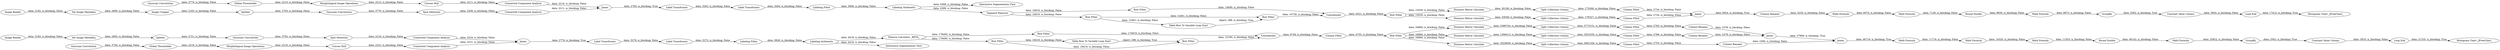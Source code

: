 digraph {
	"-5759345408167262415_15" [label="Global Thresholder"]
	"7651060780371473442_317" [label="Gaussian Convolution"]
	"-4717610089509140185_315" [label="Row Filter"]
	"-1584335111515079902_328" [label="Row Filter"]
	"-4717610089509140185_304" [label=Splitter]
	"-4717610089509140185_305" [label="Image Cropper"]
	"-4717610089509140185_336" [label="Row Filter"]
	"-4717610089509140185_316" [label="Row Filter"]
	"-4717610089509140185_354" [label="Set Image Metadata"]
	"-1584335111515079902_341" [label="Math Formula"]
	"1138793549625509235_342" [label="Math Formula"]
	"-1584335111515079902_352" [label="Column Rename"]
	"-5759345408167262415_317" [label="Gaussian Convolution"]
	"1138793549625509235_344" [label="Column Rename"]
	"-1584335111515079902_350" [label="Column Filter"]
	"-5759345408167262415_309" [label="Connected Component Analysis"]
	"-4717610089509140185_331" [label="Set Image Metadata"]
	"-1584335111515079902_349" [label="Column Filter"]
	"-4717610089509140185_343" [label="Labeling Arithmetic"]
	"-5759345408167262415_308" [label="Connected Component Analysis"]
	"-4717610089509140185_338" [label="Loop End"]
	"7651060780371473442_15" [label="Global Thresholder"]
	"-5759345408167262415_310" [label=Joiner]
	"-4717610089509140185_352" [label="Row Filter"]
	"-5759345408167262415_26" [label="Label Transformer"]
	"-4717610089509140185_346" [label="Row Filter"]
	"-1584335111515079902_329" [label="Distance Matrix Calculate"]
	"1138793549625509235_328" [label="Row Filter"]
	"-4717610089509140185_359" [label="Histogram Chart _JFreeChart_"]
	"-5759345408167262415_1" [label="Convex Hull"]
	"7651060780371473442_302" [label="Spot Detection"]
	"-4717610089509140185_351" [label="Loop End"]
	"1138793549625509235_335" [label="Column Filter"]
	"-1584335111515079902_335" [label="Distance Matrix Calculate"]
	"-1584335111515079902_340" [label="Column Filter"]
	"7651060780371473442_310" [label=Joiner]
	"-4717610089509140185_312" [label="Labeling Arithmetic"]
	"-4717610089509140185_345" [label=Splitter]
	"7651060780371473442_308" [label="Connected Component Analysis"]
	"-1584335111515079902_320" [label=Concatenate]
	"-1584335111515079902_7" [label="Split Collection Column"]
	"-1584335111515079902_353" [label="Column Rename"]
	"7651060780371473442_309" [label="Connected Component Analysis"]
	"1138793549625509235_337" [label=Joiner]
	"-1584335111515079902_343" [label="Math Formula"]
	"-4717610089509140185_318" [label="Interactive Segmentation View"]
	"7651060780371473442_314" [label="Labeling Filter"]
	"-1584335111515079902_354" [label="Math Formula"]
	"-4717610089509140185_356" [label="Feature Calculator _BETA_"]
	"-1584335111515079902_348" [label=Joiner]
	"1138793549625509235_341" [label="Math Formula"]
	"1138793549625509235_339" [label="Round Double"]
	"-5759345408167262415_314" [label="Labeling Filter"]
	"-5759345408167262415_319" [label="Morphological Image Operations"]
	"1138793549625509235_7" [label="Split Collection Column"]
	"-1584335111515079902_346" [label="Column Filter"]
	"7651060780371473442_26" [label="Label Transformer"]
	"1138793549625509235_343" [label="Math Formula"]
	"1138793549625509235_340" [label=GroupBy]
	"-1584335111515079902_336" [label="Split Collection Column"]
	"-4717610089509140185_357" [label="Constant Value Column"]
	"-4717610089509140185_335" [label="Table Row To Variable Loop Start"]
	"-1584335111515079902_351" [label=Joiner]
	"1138793549625509235_42" [label="Split Collection Column"]
	"-4717610089509140185_349" [label="Table Row To Variable Loop Start"]
	"-4717610089509140185_360" [label="Histogram Chart _JFreeChart_"]
	"7651060780371473442_1" [label="Convex Hull"]
	"-1584335111515079902_42" [label="Split Collection Column"]
	"-1584335111515079902_344" [label="Column Rename"]
	"-4717610089509140185_2" [label="Image Reader"]
	"1138793549625509235_329" [label="Distance Matrix Calculate"]
	"7651060780371473442_319" [label="Morphological Image Operations"]
	"1138793549625509235_336" [label="Column Filter"]
	"-5759345408167262415_301" [label="Gaussian Convolution"]
	"-4717610089509140185_313" [label="Segment Features"]
	"-1584335111515079902_327" [label="Distance Matrix Calculate"]
	"-4717610089509140185_355" [label="Row Filter"]
	"7651060780371473442_27" [label="Label Transformer"]
	"-1584335111515079902_345" [label=GroupBy]
	"-4717610089509140185_341" [label="Constant Value Column"]
	"1138793549625509235_320" [label=Concatenate]
	"-4717610089509140185_350" [label="Interactive Segmentation View"]
	"-5759345408167262415_27" [label="Label Transformer"]
	"1138793549625509235_327" [label="Distance Matrix Calculate"]
	"-1584335111515079902_342" [label="Math Formula"]
	"-4717610089509140185_347" [label="Image Reader"]
	"7651060780371473442_301" [label="Gaussian Convolution"]
	"-1584335111515079902_347" [label="Round Double"]
	"-5759345408167262415_302" [label="Spot Detection"]
	"-4717610089509140185_305" -> "-4717610089509140185_304" [label="data: 2183; is_blocking: False"]
	"-4717610089509140185_338" -> "-4717610089509140185_359" [label="data: 17412; is_blocking: True"]
	"-4717610089509140185_352" -> "-1584335111515079902_320" [label="data: 174919; is_blocking: False"]
	"1138793549625509235_343" -> "1138793549625509235_339" [label="data: 7129; is_blocking: False"]
	"1138793549625509235_320" -> "1138793549625509235_328" [label="data: 4421; is_blocking: False"]
	"-4717610089509140185_341" -> "-4717610089509140185_351" [label="data: 3925; is_blocking: False"]
	"1138793549625509235_340" -> "-4717610089509140185_357" [label="data: 2562; is_blocking: True"]
	"-5759345408167262415_1" -> "-5759345408167262415_309" [label="data: 2221; is_blocking: False"]
	"-1584335111515079902_354" -> "-1584335111515079902_347" [label="data: 11553; is_blocking: False"]
	"-1584335111515079902_340" -> "-1584335111515079902_328" [label="data: 4755; is_blocking: False"]
	"-1584335111515079902_336" -> "-1584335111515079902_350" [label="data: 3551635; is_blocking: False"]
	"-1584335111515079902_343" -> "-1584335111515079902_354" [label="data: 14320; is_blocking: False"]
	"-4717610089509140185_312" -> "-4717610089509140185_313" [label="data: 4388; is_blocking: False"]
	"-1584335111515079902_347" -> "-1584335111515079902_342" [label="data: 46142; is_blocking: False"]
	"-4717610089509140185_351" -> "-4717610089509140185_360" [label="data: 21325; is_blocking: True"]
	"-5759345408167262415_310" -> "-5759345408167262415_26" [label="data: 2776; is_blocking: True"]
	"1138793549625509235_335" -> "1138793549625509235_337" [label="data: 2734; is_blocking: False"]
	"1138793549625509235_7" -> "1138793549625509235_335" [label="data: 176327; is_blocking: False"]
	"-1584335111515079902_329" -> "-1584335111515079902_42" [label="data: 3589704; is_blocking: False"]
	"-5759345408167262415_309" -> "-5759345408167262415_310" [label="data: 2221; is_blocking: False"]
	"1138793549625509235_327" -> "1138793549625509235_7" [label="data: 33039; is_blocking: False"]
	"-1584335111515079902_328" -> "-1584335111515079902_335" [label="data: 34884; is_blocking: False"]
	"-1584335111515079902_327" -> "-1584335111515079902_7" [label="data: 3524838; is_blocking: False"]
	"-1584335111515079902_346" -> "-1584335111515079902_352" [label="data: 2765; is_blocking: False"]
	"-4717610089509140185_336" -> "1138793549625509235_320" [label="data: 10729; is_blocking: False"]
	"-1584335111515079902_348" -> "-1584335111515079902_341" [label="data: 46716; is_blocking: True"]
	"-5759345408167262415_301" -> "-5759345408167262415_15" [label="data: 3794; is_blocking: False"]
	"-4717610089509140185_316" -> "-4717610089509140185_336" [label="data: 12461; is_blocking: False"]
	"-1584335111515079902_349" -> "-1584335111515079902_344" [label="data: 2753; is_blocking: False"]
	"-1584335111515079902_7" -> "-1584335111515079902_349" [label="data: 5681328; is_blocking: False"]
	"7651060780371473442_314" -> "-4717610089509140185_312" [label="data: 3806; is_blocking: False"]
	"7651060780371473442_301" -> "7651060780371473442_15" [label="data: 3774; is_blocking: False"]
	"-5759345408167262415_317" -> "-5759345408167262415_302" [label="data: 3792; is_blocking: False"]
	"-5759345408167262415_314" -> "-4717610089509140185_343" [label="data: 3826; is_blocking: False"]
	"1138793549625509235_328" -> "1138793549625509235_327" [label="data: 15039; is_blocking: False"]
	"-4717610089509140185_354" -> "-4717610089509140185_345" [label="data: 2693; is_blocking: False"]
	"-5759345408167262415_302" -> "-5759345408167262415_308" [label="data: 2216; is_blocking: False"]
	"1138793549625509235_336" -> "1138793549625509235_337" [label="data: 2734; is_blocking: False"]
	"7651060780371473442_310" -> "7651060780371473442_26" [label="data: 2760; is_blocking: True"]
	"7651060780371473442_26" -> "7651060780371473442_27" [label="data: 3262; is_blocking: False"]
	"-4717610089509140185_357" -> "-4717610089509140185_338" [label="data: 3920; is_blocking: False"]
	"-1584335111515079902_350" -> "-1584335111515079902_353" [label="data: 2766; is_blocking: False"]
	"-5759345408167262415_15" -> "-5759345408167262415_319" [label="data: 2218; is_blocking: False"]
	"-1584335111515079902_328" -> "-1584335111515079902_329" [label="data: 34884; is_blocking: False"]
	"-4717610089509140185_343" -> "-4717610089509140185_356" [label="data: 4418; is_blocking: False"]
	"-1584335111515079902_341" -> "-1584335111515079902_343" [label="data: 11719; is_blocking: False"]
	"-1584335111515079902_353" -> "-1584335111515079902_351" [label="data: 2379; is_blocking: False"]
	"-5759345408167262415_27" -> "-5759345408167262415_314" [label="data: 3273; is_blocking: False"]
	"7651060780371473442_302" -> "7651060780371473442_308" [label="data: 2209; is_blocking: False"]
	"1138793549625509235_341" -> "1138793549625509235_343" [label="data: 6074; is_blocking: False"]
	"1138793549625509235_329" -> "1138793549625509235_42" [label="data: 30106; is_blocking: False"]
	"1138793549625509235_42" -> "1138793549625509235_336" [label="data: 173266; is_blocking: False"]
	"-4717610089509140185_346" -> "-4717610089509140185_349" [label="data: 18419; is_blocking: False"]
	"-4717610089509140185_331" -> "-4717610089509140185_305" [label="data: 2690; is_blocking: False"]
	"-4717610089509140185_335" -> "-4717610089509140185_336" [label="object: 288; is_blocking: True"]
	"-4717610089509140185_304" -> "7651060780371473442_317" [label="data: 2705; is_blocking: False"]
	"-1584335111515079902_320" -> "-1584335111515079902_340" [label="data: 6749; is_blocking: False"]
	"7651060780371473442_317" -> "7651060780371473442_302" [label="data: 3770; is_blocking: False"]
	"-5759345408167262415_26" -> "-5759345408167262415_27" [label="data: 3278; is_blocking: False"]
	"-1584335111515079902_345" -> "-4717610089509140185_341" [label="data: 2562; is_blocking: True"]
	"7651060780371473442_15" -> "7651060780371473442_319" [label="data: 2215; is_blocking: False"]
	"1138793549625509235_337" -> "1138793549625509235_344" [label="data: 6924; is_blocking: True"]
	"1138793549625509235_344" -> "1138793549625509235_341" [label="data: 3235; is_blocking: False"]
	"-4717610089509140185_2" -> "-4717610089509140185_331" [label="data: 2182; is_blocking: False"]
	"-4717610089509140185_355" -> "-1584335111515079902_320" [label="data: 15190; is_blocking: False"]
	"-1584335111515079902_352" -> "-1584335111515079902_351" [label="data: 2378; is_blocking: False"]
	"-4717610089509140185_346" -> "-4717610089509140185_355" [label="data: 18419; is_blocking: False"]
	"-4717610089509140185_347" -> "-4717610089509140185_354" [label="data: 2182; is_blocking: False"]
	"-4717610089509140185_345" -> "-5759345408167262415_317" [label="data: 2721; is_blocking: False"]
	"-1584335111515079902_328" -> "-1584335111515079902_327" [label="data: 34884; is_blocking: False"]
	"-4717610089509140185_313" -> "-4717610089509140185_316" [label="data: 16819; is_blocking: False"]
	"7651060780371473442_27" -> "7651060780371473442_314" [label="data: 3264; is_blocking: False"]
	"-1584335111515079902_342" -> "-1584335111515079902_345" [label="data: 25922; is_blocking: False"]
	"-1584335111515079902_42" -> "-1584335111515079902_346" [label="data: 5773151; is_blocking: False"]
	"-5759345408167262415_319" -> "-5759345408167262415_1" [label="data: 2216; is_blocking: False"]
	"7651060780371473442_308" -> "7651060780371473442_310" [label="data: 2211; is_blocking: False"]
	"-4717610089509140185_349" -> "-4717610089509140185_355" [label="object: 288; is_blocking: True"]
	"-1584335111515079902_335" -> "-1584335111515079902_336" [label="data: 1396413; is_blocking: False"]
	"-4717610089509140185_316" -> "-4717610089509140185_335" [label="data: 12461; is_blocking: False"]
	"-1584335111515079902_351" -> "-1584335111515079902_348" [label="data: 37899; is_blocking: True"]
	"-4717610089509140185_312" -> "-4717610089509140185_318" [label="data: 4388; is_blocking: False"]
	"1138793549625509235_339" -> "1138793549625509235_342" [label="data: 8830; is_blocking: False"]
	"-4717610089509140185_356" -> "-4717610089509140185_346" [label="data: 178400; is_blocking: False"]
	"-4717610089509140185_313" -> "-4717610089509140185_315" [label="data: 16819; is_blocking: False"]
	"7651060780371473442_1" -> "7651060780371473442_309" [label="data: 2211; is_blocking: False"]
	"7651060780371473442_319" -> "7651060780371473442_1" [label="data: 2212; is_blocking: False"]
	"-4717610089509140185_356" -> "-4717610089509140185_352" [label="data: 178400; is_blocking: False"]
	"1138793549625509235_328" -> "1138793549625509235_329" [label="data: 15039; is_blocking: False"]
	"1138793549625509235_342" -> "1138793549625509235_340" [label="data: 8873; is_blocking: False"]
	"-1584335111515079902_344" -> "-1584335111515079902_348" [label="data: 2366; is_blocking: False"]
	"-5759345408167262415_308" -> "-5759345408167262415_310" [label="data: 2224; is_blocking: False"]
	"-4717610089509140185_315" -> "1138793549625509235_320" [label="data: 14949; is_blocking: False"]
	"7651060780371473442_309" -> "7651060780371473442_310" [label="data: 2216; is_blocking: False"]
	"-4717610089509140185_343" -> "-4717610089509140185_350" [label="data: 4418; is_blocking: False"]
	rankdir=LR
}

